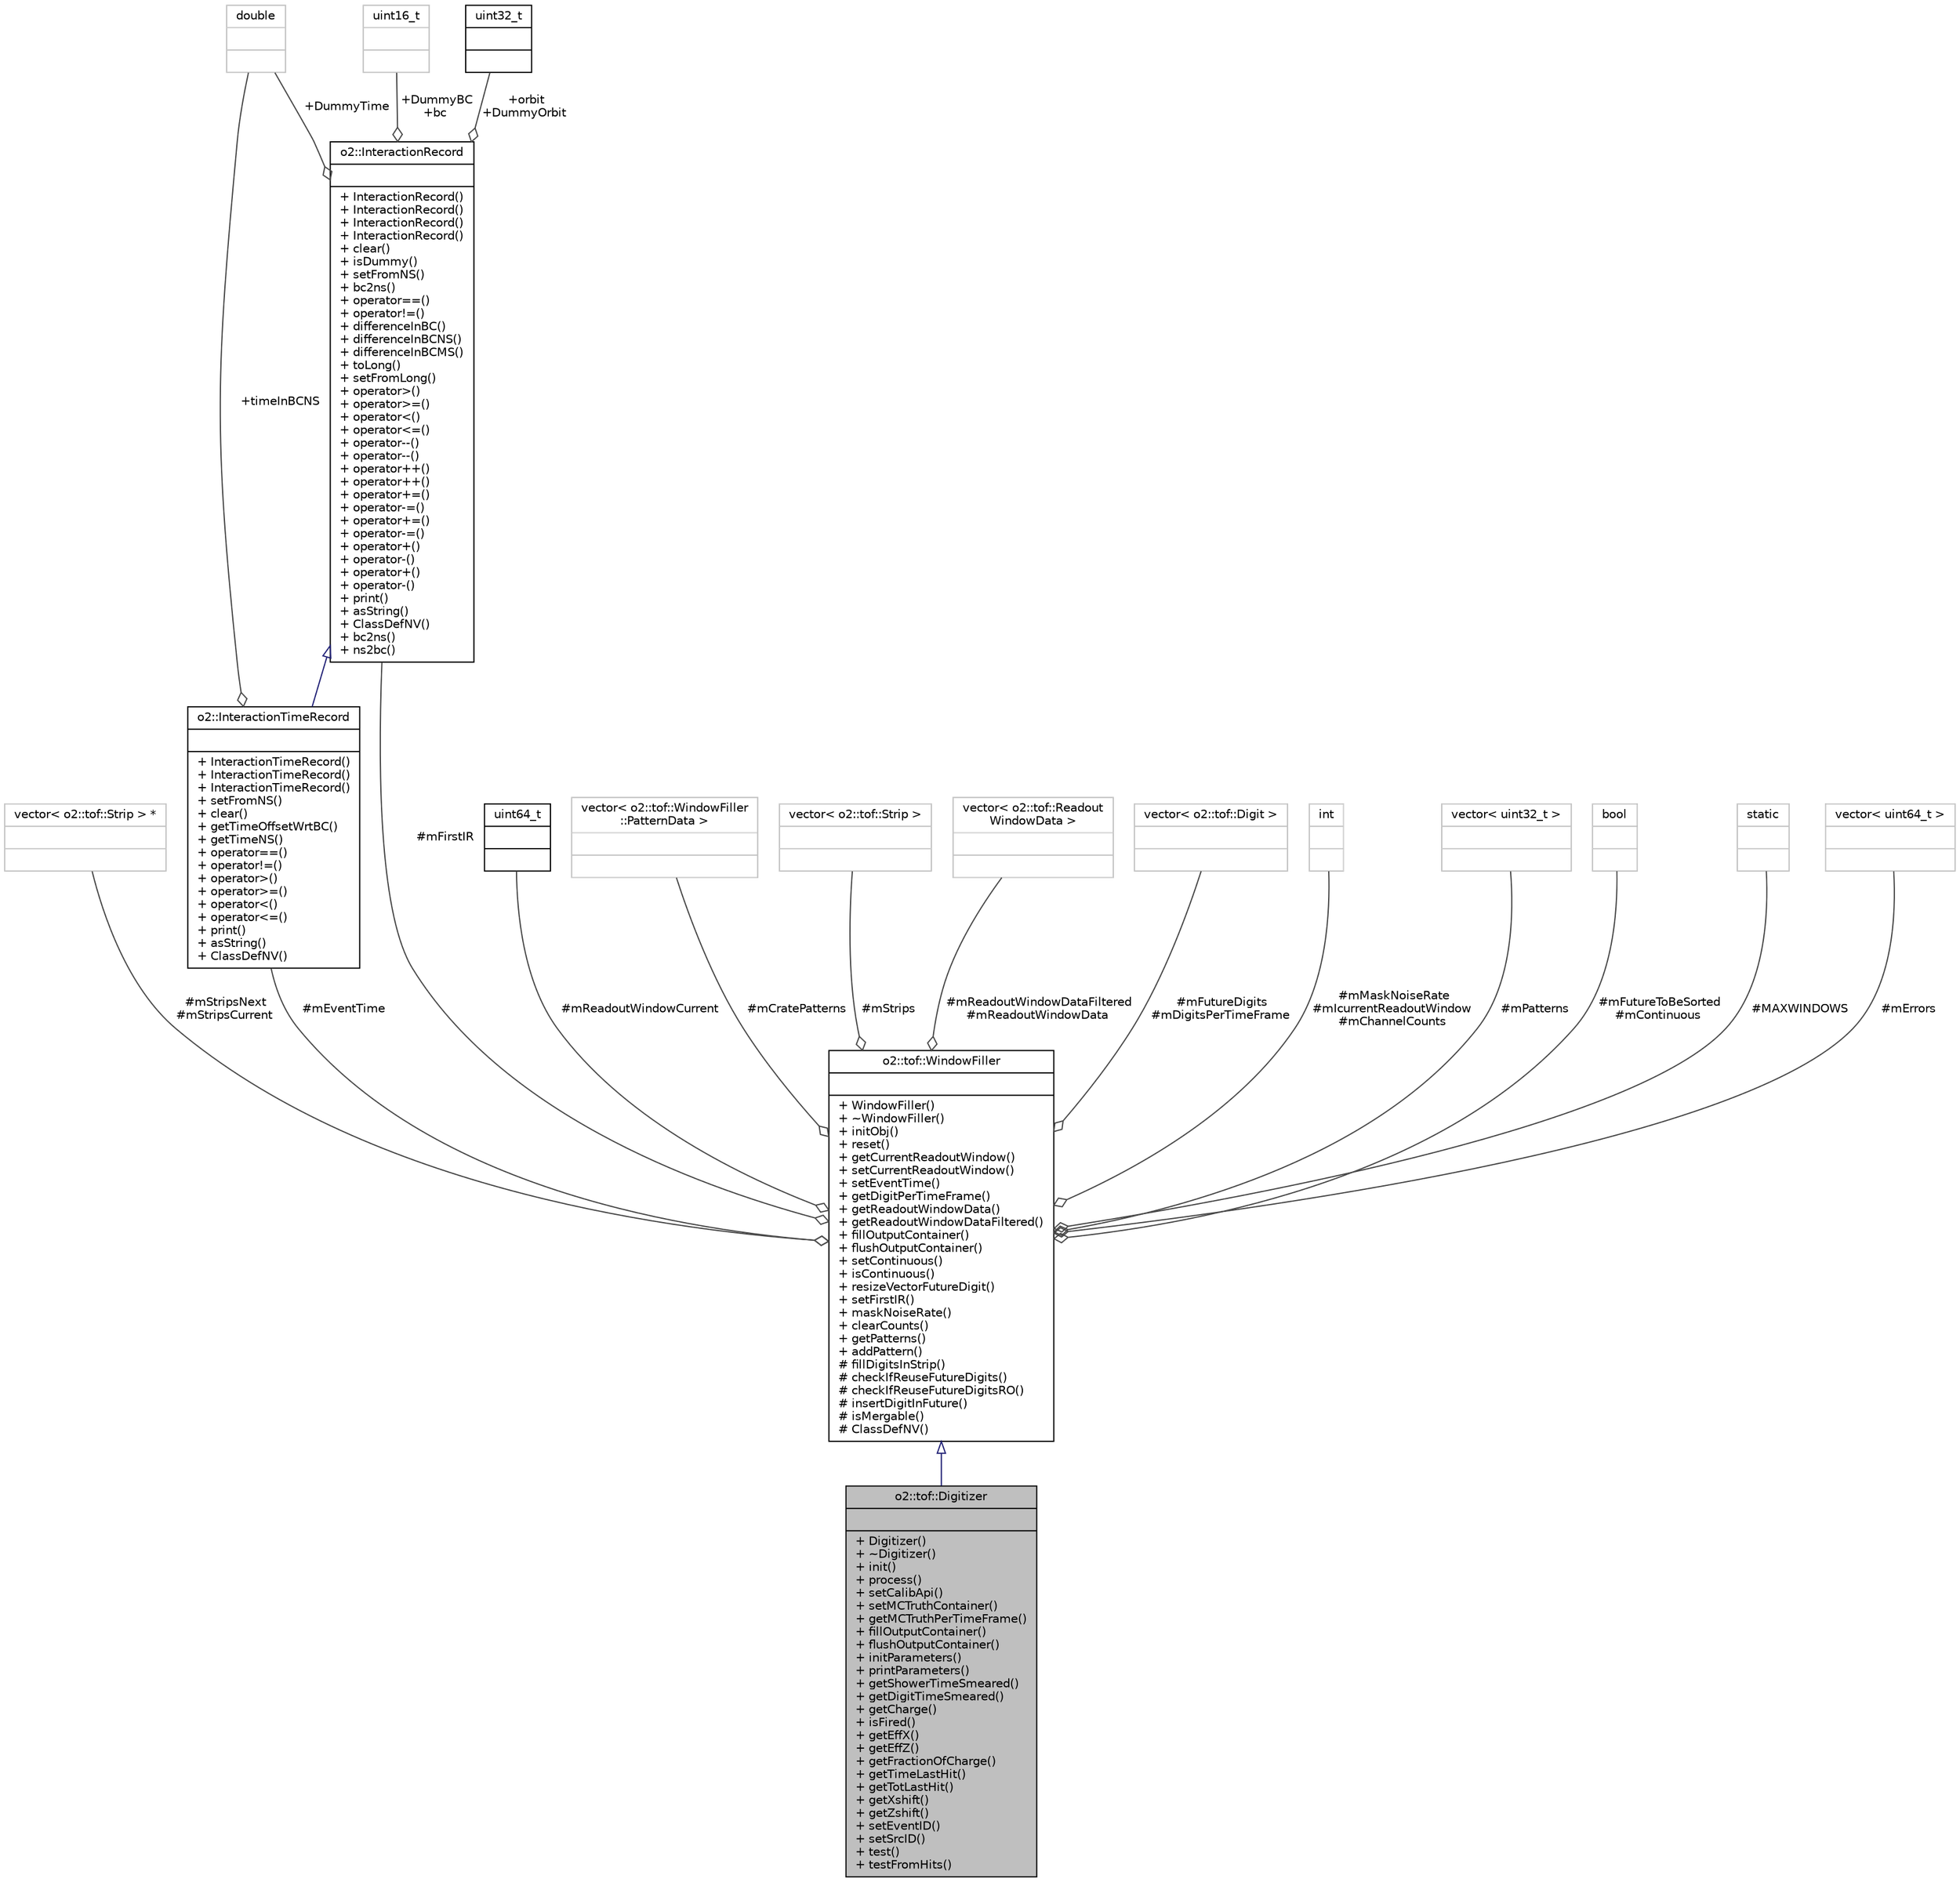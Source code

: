 digraph "o2::tof::Digitizer"
{
 // INTERACTIVE_SVG=YES
  bgcolor="transparent";
  edge [fontname="Helvetica",fontsize="10",labelfontname="Helvetica",labelfontsize="10"];
  node [fontname="Helvetica",fontsize="10",shape=record];
  Node2 [label="{o2::tof::Digitizer\n||+ Digitizer()\l+ ~Digitizer()\l+ init()\l+ process()\l+ setCalibApi()\l+ setMCTruthContainer()\l+ getMCTruthPerTimeFrame()\l+ fillOutputContainer()\l+ flushOutputContainer()\l+ initParameters()\l+ printParameters()\l+ getShowerTimeSmeared()\l+ getDigitTimeSmeared()\l+ getCharge()\l+ isFired()\l+ getEffX()\l+ getEffZ()\l+ getFractionOfCharge()\l+ getTimeLastHit()\l+ getTotLastHit()\l+ getXshift()\l+ getZshift()\l+ setEventID()\l+ setSrcID()\l+ test()\l+ testFromHits()\l}",height=0.2,width=0.4,color="black", fillcolor="grey75", style="filled", fontcolor="black"];
  Node3 -> Node2 [dir="back",color="midnightblue",fontsize="10",style="solid",arrowtail="onormal",fontname="Helvetica"];
  Node3 [label="{o2::tof::WindowFiller\n||+ WindowFiller()\l+ ~WindowFiller()\l+ initObj()\l+ reset()\l+ getCurrentReadoutWindow()\l+ setCurrentReadoutWindow()\l+ setEventTime()\l+ getDigitPerTimeFrame()\l+ getReadoutWindowData()\l+ getReadoutWindowDataFiltered()\l+ fillOutputContainer()\l+ flushOutputContainer()\l+ setContinuous()\l+ isContinuous()\l+ resizeVectorFutureDigit()\l+ setFirstIR()\l+ maskNoiseRate()\l+ clearCounts()\l+ getPatterns()\l+ addPattern()\l# fillDigitsInStrip()\l# checkIfReuseFutureDigits()\l# checkIfReuseFutureDigitsRO()\l# insertDigitInFuture()\l# isMergable()\l# ClassDefNV()\l}",height=0.2,width=0.4,color="black",URL="$db/d26/classo2_1_1tof_1_1WindowFiller.html"];
  Node4 -> Node3 [color="grey25",fontsize="10",style="solid",label=" #mStripsNext\n#mStripsCurrent" ,arrowhead="odiamond",fontname="Helvetica"];
  Node4 [label="{vector\< o2::tof::Strip \> *\n||}",height=0.2,width=0.4,color="grey75"];
  Node5 -> Node3 [color="grey25",fontsize="10",style="solid",label=" #mFirstIR" ,arrowhead="odiamond",fontname="Helvetica"];
  Node5 [label="{o2::InteractionRecord\n||+ InteractionRecord()\l+ InteractionRecord()\l+ InteractionRecord()\l+ InteractionRecord()\l+ clear()\l+ isDummy()\l+ setFromNS()\l+ bc2ns()\l+ operator==()\l+ operator!=()\l+ differenceInBC()\l+ differenceInBCNS()\l+ differenceInBCMS()\l+ toLong()\l+ setFromLong()\l+ operator\>()\l+ operator\>=()\l+ operator\<()\l+ operator\<=()\l+ operator--()\l+ operator--()\l+ operator++()\l+ operator++()\l+ operator+=()\l+ operator-=()\l+ operator+=()\l+ operator-=()\l+ operator+()\l+ operator-()\l+ operator+()\l+ operator-()\l+ print()\l+ asString()\l+ ClassDefNV()\l+ bc2ns()\l+ ns2bc()\l}",height=0.2,width=0.4,color="black",URL="$d1/d21/structo2_1_1InteractionRecord.html"];
  Node6 -> Node5 [color="grey25",fontsize="10",style="solid",label=" +DummyTime" ,arrowhead="odiamond",fontname="Helvetica"];
  Node6 [label="{double\n||}",height=0.2,width=0.4,color="grey75"];
  Node7 -> Node5 [color="grey25",fontsize="10",style="solid",label=" +DummyBC\n+bc" ,arrowhead="odiamond",fontname="Helvetica"];
  Node7 [label="{uint16_t\n||}",height=0.2,width=0.4,color="grey75"];
  Node8 -> Node5 [color="grey25",fontsize="10",style="solid",label=" +orbit\n+DummyOrbit" ,arrowhead="odiamond",fontname="Helvetica"];
  Node8 [label="{uint32_t\n||}",height=0.2,width=0.4,color="black",URL="$d3/d87/classuint32__t.html"];
  Node9 -> Node3 [color="grey25",fontsize="10",style="solid",label=" #mReadoutWindowCurrent" ,arrowhead="odiamond",fontname="Helvetica"];
  Node9 [label="{uint64_t\n||}",height=0.2,width=0.4,color="black",URL="$d6/d30/classuint64__t.html"];
  Node10 -> Node3 [color="grey25",fontsize="10",style="solid",label=" #mCratePatterns" ,arrowhead="odiamond",fontname="Helvetica"];
  Node10 [label="{vector\< o2::tof::WindowFiller\l::PatternData \>\n||}",height=0.2,width=0.4,color="grey75"];
  Node11 -> Node3 [color="grey25",fontsize="10",style="solid",label=" #mStrips" ,arrowhead="odiamond",fontname="Helvetica"];
  Node11 [label="{vector\< o2::tof::Strip \>\n||}",height=0.2,width=0.4,color="grey75"];
  Node12 -> Node3 [color="grey25",fontsize="10",style="solid",label=" #mReadoutWindowDataFiltered\n#mReadoutWindowData" ,arrowhead="odiamond",fontname="Helvetica"];
  Node12 [label="{vector\< o2::tof::Readout\lWindowData \>\n||}",height=0.2,width=0.4,color="grey75"];
  Node13 -> Node3 [color="grey25",fontsize="10",style="solid",label=" #mFutureDigits\n#mDigitsPerTimeFrame" ,arrowhead="odiamond",fontname="Helvetica"];
  Node13 [label="{vector\< o2::tof::Digit \>\n||}",height=0.2,width=0.4,color="grey75"];
  Node14 -> Node3 [color="grey25",fontsize="10",style="solid",label=" #mMaskNoiseRate\n#mIcurrentReadoutWindow\n#mChannelCounts" ,arrowhead="odiamond",fontname="Helvetica"];
  Node14 [label="{int\n||}",height=0.2,width=0.4,color="grey75"];
  Node15 -> Node3 [color="grey25",fontsize="10",style="solid",label=" #mPatterns" ,arrowhead="odiamond",fontname="Helvetica"];
  Node15 [label="{vector\< uint32_t \>\n||}",height=0.2,width=0.4,color="grey75"];
  Node16 -> Node3 [color="grey25",fontsize="10",style="solid",label=" #mFutureToBeSorted\n#mContinuous" ,arrowhead="odiamond",fontname="Helvetica"];
  Node16 [label="{bool\n||}",height=0.2,width=0.4,color="grey75"];
  Node17 -> Node3 [color="grey25",fontsize="10",style="solid",label=" #MAXWINDOWS" ,arrowhead="odiamond",fontname="Helvetica"];
  Node17 [label="{static\n||}",height=0.2,width=0.4,color="grey75"];
  Node18 -> Node3 [color="grey25",fontsize="10",style="solid",label=" #mErrors" ,arrowhead="odiamond",fontname="Helvetica"];
  Node18 [label="{vector\< uint64_t \>\n||}",height=0.2,width=0.4,color="grey75"];
  Node19 -> Node3 [color="grey25",fontsize="10",style="solid",label=" #mEventTime" ,arrowhead="odiamond",fontname="Helvetica"];
  Node19 [label="{o2::InteractionTimeRecord\n||+ InteractionTimeRecord()\l+ InteractionTimeRecord()\l+ InteractionTimeRecord()\l+ setFromNS()\l+ clear()\l+ getTimeOffsetWrtBC()\l+ getTimeNS()\l+ operator==()\l+ operator!=()\l+ operator\>()\l+ operator\>=()\l+ operator\<()\l+ operator\<=()\l+ print()\l+ asString()\l+ ClassDefNV()\l}",height=0.2,width=0.4,color="black",URL="$d8/d98/structo2_1_1InteractionTimeRecord.html"];
  Node5 -> Node19 [dir="back",color="midnightblue",fontsize="10",style="solid",arrowtail="onormal",fontname="Helvetica"];
  Node6 -> Node19 [color="grey25",fontsize="10",style="solid",label=" +timeInBCNS" ,arrowhead="odiamond",fontname="Helvetica"];
}
